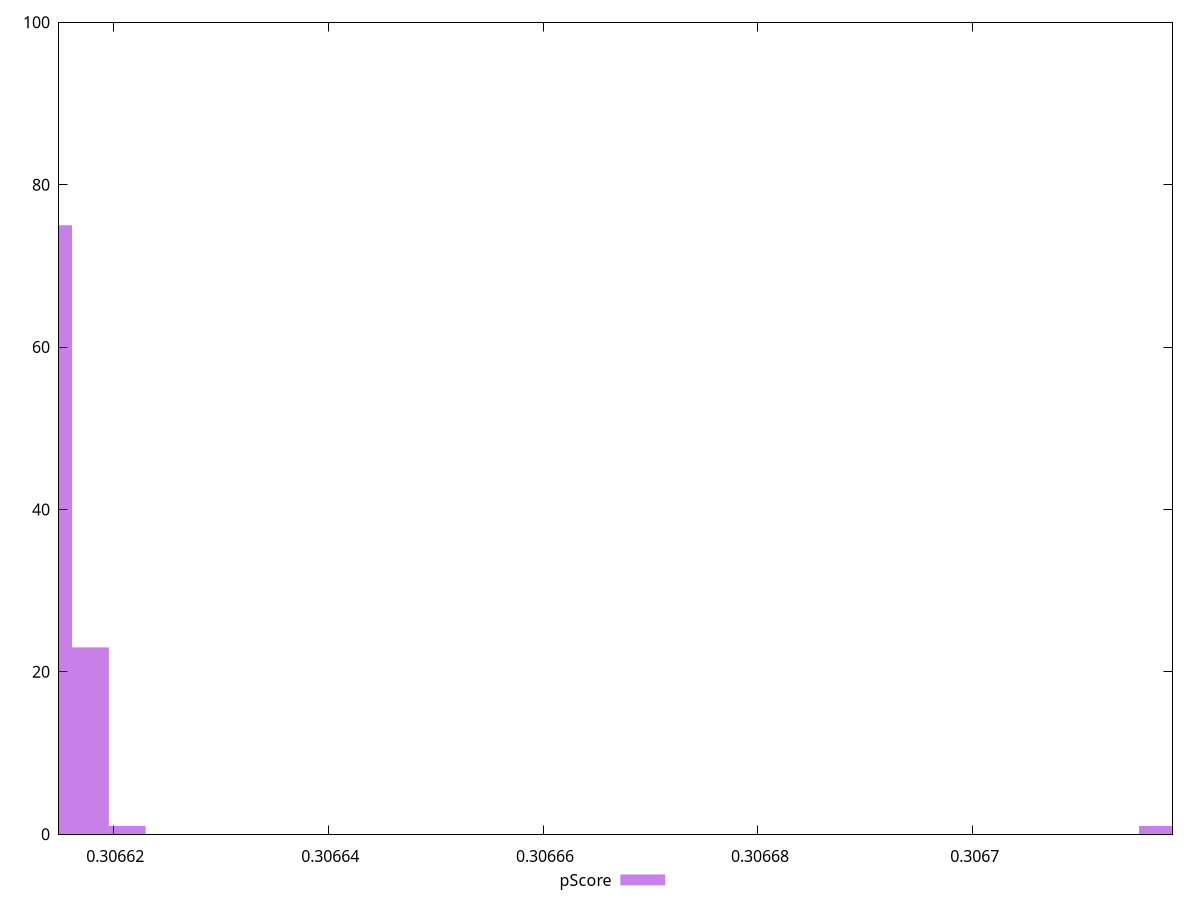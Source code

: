 reset

$pScore <<EOF
0.30671718422344363 1
0.30661787977956695 23
0.3066144554883988 75
0.3066213040707351 1
EOF

set key outside below
set boxwidth 0.0000034242911681620574
set xrange [0.3066149523844776:0.306718584289417]
set yrange [0:100]
set trange [0:100]
set style fill transparent solid 0.5 noborder
set terminal svg size 640, 490 enhanced background rgb 'white'
set output "report_00013_2021-02-09T12-04-24.940Z/uses-long-cache-ttl/samples/pages+cached+noadtech+nomedia+nocss/pScore/histogram.svg"

plot $pScore title "pScore" with boxes

reset
